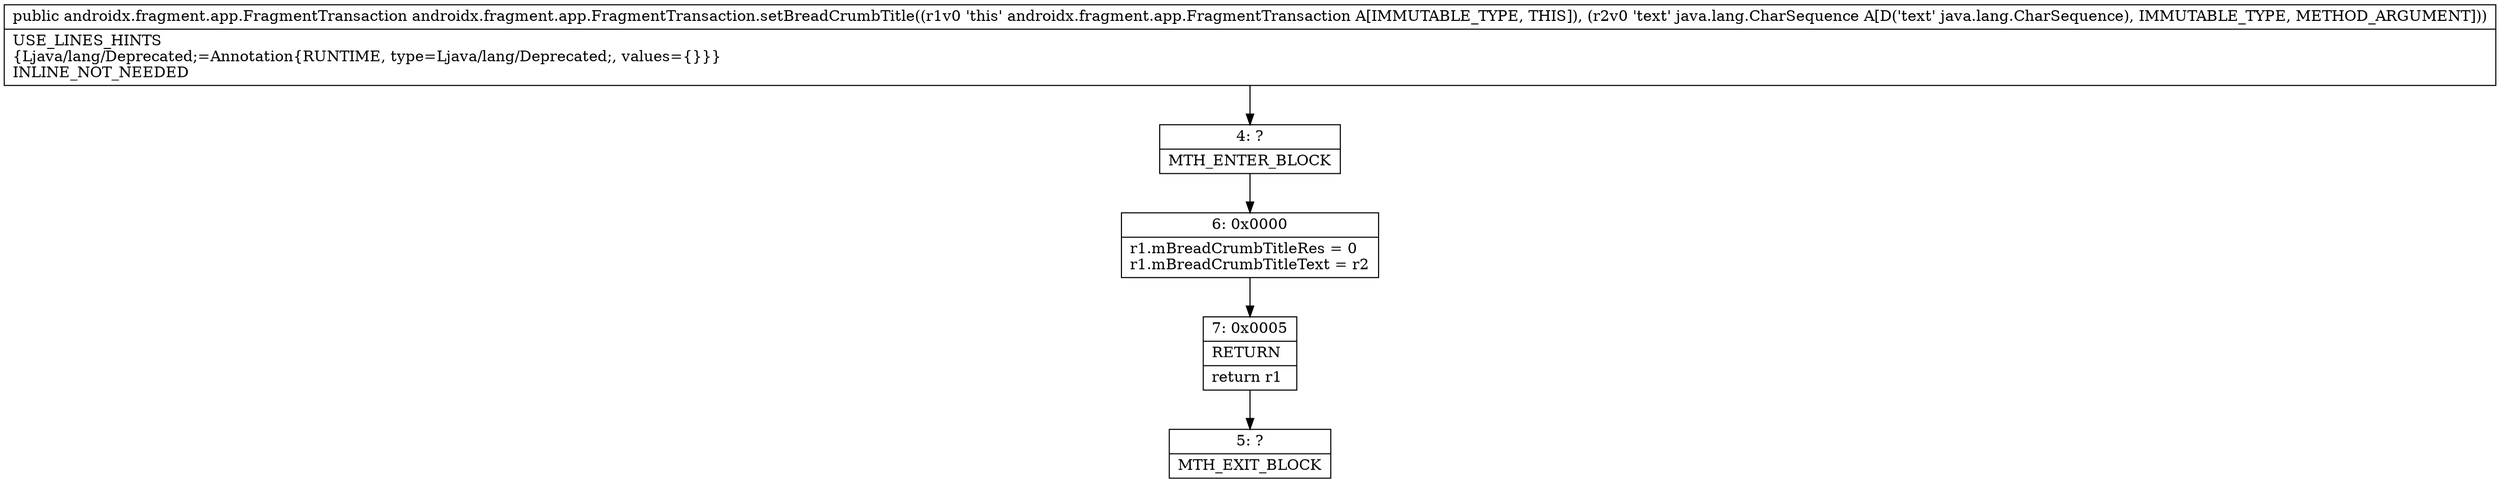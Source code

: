 digraph "CFG forandroidx.fragment.app.FragmentTransaction.setBreadCrumbTitle(Ljava\/lang\/CharSequence;)Landroidx\/fragment\/app\/FragmentTransaction;" {
Node_4 [shape=record,label="{4\:\ ?|MTH_ENTER_BLOCK\l}"];
Node_6 [shape=record,label="{6\:\ 0x0000|r1.mBreadCrumbTitleRes = 0\lr1.mBreadCrumbTitleText = r2\l}"];
Node_7 [shape=record,label="{7\:\ 0x0005|RETURN\l|return r1\l}"];
Node_5 [shape=record,label="{5\:\ ?|MTH_EXIT_BLOCK\l}"];
MethodNode[shape=record,label="{public androidx.fragment.app.FragmentTransaction androidx.fragment.app.FragmentTransaction.setBreadCrumbTitle((r1v0 'this' androidx.fragment.app.FragmentTransaction A[IMMUTABLE_TYPE, THIS]), (r2v0 'text' java.lang.CharSequence A[D('text' java.lang.CharSequence), IMMUTABLE_TYPE, METHOD_ARGUMENT]))  | USE_LINES_HINTS\l\{Ljava\/lang\/Deprecated;=Annotation\{RUNTIME, type=Ljava\/lang\/Deprecated;, values=\{\}\}\}\lINLINE_NOT_NEEDED\l}"];
MethodNode -> Node_4;Node_4 -> Node_6;
Node_6 -> Node_7;
Node_7 -> Node_5;
}

